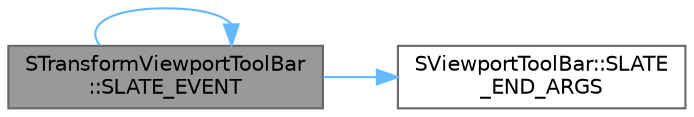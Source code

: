 digraph "STransformViewportToolBar::SLATE_EVENT"
{
 // INTERACTIVE_SVG=YES
 // LATEX_PDF_SIZE
  bgcolor="transparent";
  edge [fontname=Helvetica,fontsize=10,labelfontname=Helvetica,labelfontsize=10];
  node [fontname=Helvetica,fontsize=10,shape=box,height=0.2,width=0.4];
  rankdir="LR";
  Node1 [id="Node000001",label="STransformViewportToolBar\l::SLATE_EVENT",height=0.2,width=0.4,color="gray40", fillcolor="grey60", style="filled", fontcolor="black",tooltip=" "];
  Node1 -> Node2 [id="edge1_Node000001_Node000002",color="steelblue1",style="solid",tooltip=" "];
  Node2 [id="Node000002",label="SViewportToolBar::SLATE\l_END_ARGS",height=0.2,width=0.4,color="grey40", fillcolor="white", style="filled",URL="$d0/dc0/classSViewportToolBar.html#a38fa58b0da6e6fbffc3b919cdc728d05",tooltip=" "];
  Node1 -> Node1 [id="edge2_Node000001_Node000001",color="steelblue1",style="solid",tooltip=" "];
}
